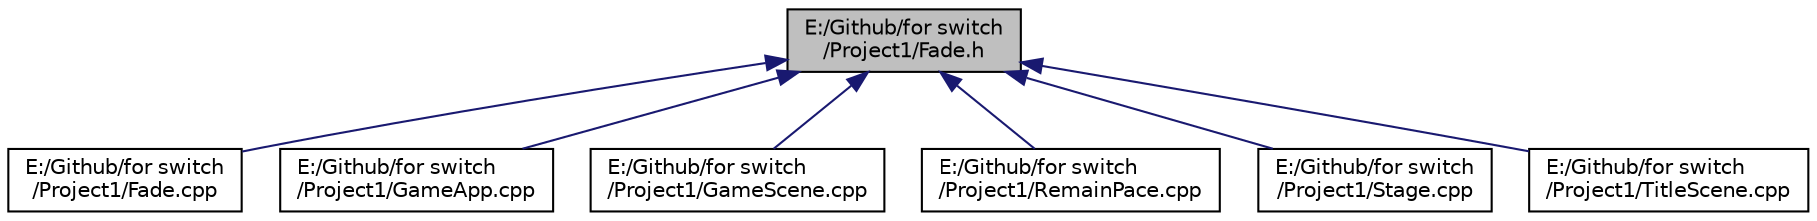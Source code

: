 digraph "E:/Github/for switch/Project1/Fade.h"
{
 // LATEX_PDF_SIZE
  edge [fontname="Helvetica",fontsize="10",labelfontname="Helvetica",labelfontsize="10"];
  node [fontname="Helvetica",fontsize="10",shape=record];
  Node1 [label="E:/Github/for switch\l/Project1/Fade.h",height=0.2,width=0.4,color="black", fillcolor="grey75", style="filled", fontcolor="black",tooltip=" "];
  Node1 -> Node2 [dir="back",color="midnightblue",fontsize="10",style="solid",fontname="Helvetica"];
  Node2 [label="E:/Github/for switch\l/Project1/Fade.cpp",height=0.2,width=0.4,color="black", fillcolor="white", style="filled",URL="$_fade_8cpp.html",tooltip=" "];
  Node1 -> Node3 [dir="back",color="midnightblue",fontsize="10",style="solid",fontname="Helvetica"];
  Node3 [label="E:/Github/for switch\l/Project1/GameApp.cpp",height=0.2,width=0.4,color="black", fillcolor="white", style="filled",URL="$_game_app_8cpp.html",tooltip=" "];
  Node1 -> Node4 [dir="back",color="midnightblue",fontsize="10",style="solid",fontname="Helvetica"];
  Node4 [label="E:/Github/for switch\l/Project1/GameScene.cpp",height=0.2,width=0.4,color="black", fillcolor="white", style="filled",URL="$_game_scene_8cpp.html",tooltip=" "];
  Node1 -> Node5 [dir="back",color="midnightblue",fontsize="10",style="solid",fontname="Helvetica"];
  Node5 [label="E:/Github/for switch\l/Project1/RemainPace.cpp",height=0.2,width=0.4,color="black", fillcolor="white", style="filled",URL="$_remain_pace_8cpp.html",tooltip=" "];
  Node1 -> Node6 [dir="back",color="midnightblue",fontsize="10",style="solid",fontname="Helvetica"];
  Node6 [label="E:/Github/for switch\l/Project1/Stage.cpp",height=0.2,width=0.4,color="black", fillcolor="white", style="filled",URL="$_stage_8cpp.html",tooltip=" "];
  Node1 -> Node7 [dir="back",color="midnightblue",fontsize="10",style="solid",fontname="Helvetica"];
  Node7 [label="E:/Github/for switch\l/Project1/TitleScene.cpp",height=0.2,width=0.4,color="black", fillcolor="white", style="filled",URL="$_title_scene_8cpp.html",tooltip=" "];
}

